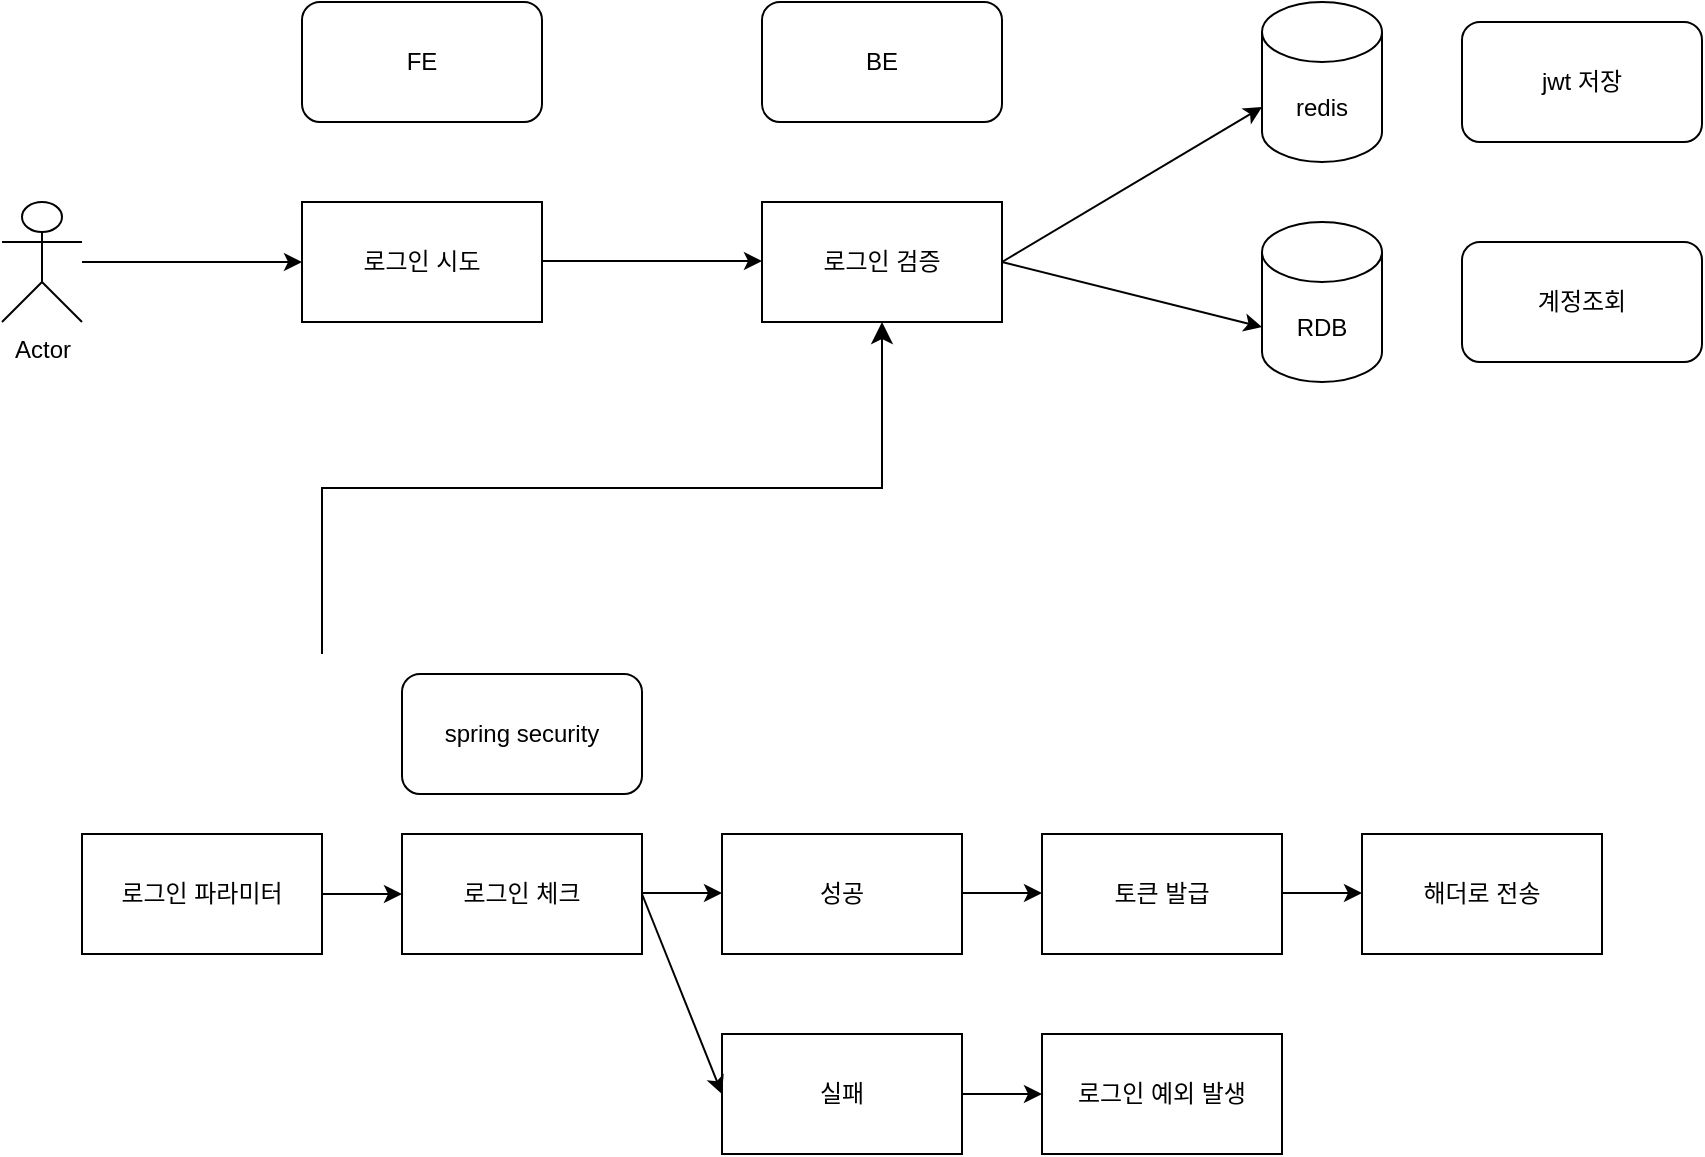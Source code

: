 <mxfile version="23.1.1" type="github">
  <diagram id="C5RBs43oDa-KdzZeNtuy" name="Page-1">
    <mxGraphModel dx="1386" dy="913" grid="1" gridSize="10" guides="1" tooltips="1" connect="1" arrows="1" fold="1" page="1" pageScale="1" pageWidth="1169" pageHeight="827" math="0" shadow="0">
      <root>
        <mxCell id="WIyWlLk6GJQsqaUBKTNV-0" />
        <mxCell id="WIyWlLk6GJQsqaUBKTNV-1" parent="WIyWlLk6GJQsqaUBKTNV-0" />
        <mxCell id="8GiJINHcV0jm0DNlGFCi-0" value="Actor" style="shape=umlActor;verticalLabelPosition=bottom;verticalAlign=top;html=1;outlineConnect=0;" vertex="1" parent="WIyWlLk6GJQsqaUBKTNV-1">
          <mxGeometry x="40" y="164" width="40" height="60" as="geometry" />
        </mxCell>
        <mxCell id="8GiJINHcV0jm0DNlGFCi-1" value="로그인 시도" style="rounded=0;whiteSpace=wrap;html=1;" vertex="1" parent="WIyWlLk6GJQsqaUBKTNV-1">
          <mxGeometry x="190" y="164" width="120" height="60" as="geometry" />
        </mxCell>
        <mxCell id="8GiJINHcV0jm0DNlGFCi-2" value="로그인 검증" style="rounded=0;whiteSpace=wrap;html=1;" vertex="1" parent="WIyWlLk6GJQsqaUBKTNV-1">
          <mxGeometry x="420" y="164" width="120" height="60" as="geometry" />
        </mxCell>
        <mxCell id="8GiJINHcV0jm0DNlGFCi-6" value="FE" style="rounded=1;whiteSpace=wrap;html=1;" vertex="1" parent="WIyWlLk6GJQsqaUBKTNV-1">
          <mxGeometry x="190" y="64" width="120" height="60" as="geometry" />
        </mxCell>
        <mxCell id="8GiJINHcV0jm0DNlGFCi-7" value="BE" style="rounded=1;whiteSpace=wrap;html=1;" vertex="1" parent="WIyWlLk6GJQsqaUBKTNV-1">
          <mxGeometry x="420" y="64" width="120" height="60" as="geometry" />
        </mxCell>
        <mxCell id="8GiJINHcV0jm0DNlGFCi-8" value="redis" style="shape=cylinder3;whiteSpace=wrap;html=1;boundedLbl=1;backgroundOutline=1;size=15;" vertex="1" parent="WIyWlLk6GJQsqaUBKTNV-1">
          <mxGeometry x="670" y="64" width="60" height="80" as="geometry" />
        </mxCell>
        <mxCell id="8GiJINHcV0jm0DNlGFCi-9" value="RDB" style="shape=cylinder3;whiteSpace=wrap;html=1;boundedLbl=1;backgroundOutline=1;size=15;" vertex="1" parent="WIyWlLk6GJQsqaUBKTNV-1">
          <mxGeometry x="670" y="174" width="60" height="80" as="geometry" />
        </mxCell>
        <mxCell id="8GiJINHcV0jm0DNlGFCi-12" value="" style="endArrow=classic;html=1;rounded=0;entryX=0;entryY=0.5;entryDx=0;entryDy=0;" edge="1" parent="WIyWlLk6GJQsqaUBKTNV-1" source="8GiJINHcV0jm0DNlGFCi-0" target="8GiJINHcV0jm0DNlGFCi-1">
          <mxGeometry width="50" height="50" relative="1" as="geometry">
            <mxPoint x="530" y="334" as="sourcePoint" />
            <mxPoint x="580" y="284" as="targetPoint" />
          </mxGeometry>
        </mxCell>
        <mxCell id="8GiJINHcV0jm0DNlGFCi-13" value="" style="endArrow=classic;html=1;rounded=0;entryX=0;entryY=0.5;entryDx=0;entryDy=0;" edge="1" parent="WIyWlLk6GJQsqaUBKTNV-1">
          <mxGeometry width="50" height="50" relative="1" as="geometry">
            <mxPoint x="310" y="193.5" as="sourcePoint" />
            <mxPoint x="420" y="193.5" as="targetPoint" />
            <Array as="points">
              <mxPoint x="360" y="193.5" />
            </Array>
          </mxGeometry>
        </mxCell>
        <mxCell id="8GiJINHcV0jm0DNlGFCi-18" value="" style="endArrow=classic;html=1;rounded=0;exitX=1;exitY=0.5;exitDx=0;exitDy=0;entryX=0;entryY=0;entryDx=0;entryDy=52.5;entryPerimeter=0;" edge="1" parent="WIyWlLk6GJQsqaUBKTNV-1" source="8GiJINHcV0jm0DNlGFCi-2" target="8GiJINHcV0jm0DNlGFCi-9">
          <mxGeometry width="50" height="50" relative="1" as="geometry">
            <mxPoint x="530" y="350" as="sourcePoint" />
            <mxPoint x="580" y="300" as="targetPoint" />
          </mxGeometry>
        </mxCell>
        <mxCell id="8GiJINHcV0jm0DNlGFCi-19" value="" style="endArrow=classic;html=1;rounded=0;entryX=0;entryY=0;entryDx=0;entryDy=52.5;entryPerimeter=0;exitX=1;exitY=0.5;exitDx=0;exitDy=0;" edge="1" parent="WIyWlLk6GJQsqaUBKTNV-1" source="8GiJINHcV0jm0DNlGFCi-2" target="8GiJINHcV0jm0DNlGFCi-8">
          <mxGeometry width="50" height="50" relative="1" as="geometry">
            <mxPoint x="540" y="100" as="sourcePoint" />
            <mxPoint x="590" y="50" as="targetPoint" />
          </mxGeometry>
        </mxCell>
        <mxCell id="8GiJINHcV0jm0DNlGFCi-20" value="jwt 저장" style="rounded=1;whiteSpace=wrap;html=1;" vertex="1" parent="WIyWlLk6GJQsqaUBKTNV-1">
          <mxGeometry x="770" y="74" width="120" height="60" as="geometry" />
        </mxCell>
        <mxCell id="8GiJINHcV0jm0DNlGFCi-21" value="계정조회" style="rounded=1;whiteSpace=wrap;html=1;" vertex="1" parent="WIyWlLk6GJQsqaUBKTNV-1">
          <mxGeometry x="770" y="184" width="120" height="60" as="geometry" />
        </mxCell>
        <mxCell id="8GiJINHcV0jm0DNlGFCi-22" value="" style="edgeStyle=elbowEdgeStyle;elbow=vertical;endArrow=classic;html=1;curved=0;rounded=0;endSize=8;startSize=8;" edge="1" parent="WIyWlLk6GJQsqaUBKTNV-1">
          <mxGeometry width="50" height="50" relative="1" as="geometry">
            <mxPoint x="200" y="390" as="sourcePoint" />
            <mxPoint x="480" y="224" as="targetPoint" />
          </mxGeometry>
        </mxCell>
        <mxCell id="8GiJINHcV0jm0DNlGFCi-23" value="로그인 파라미터" style="rounded=0;whiteSpace=wrap;html=1;" vertex="1" parent="WIyWlLk6GJQsqaUBKTNV-1">
          <mxGeometry x="80" y="480" width="120" height="60" as="geometry" />
        </mxCell>
        <mxCell id="8GiJINHcV0jm0DNlGFCi-24" value="로그인 체크" style="rounded=0;whiteSpace=wrap;html=1;" vertex="1" parent="WIyWlLk6GJQsqaUBKTNV-1">
          <mxGeometry x="240" y="480" width="120" height="60" as="geometry" />
        </mxCell>
        <mxCell id="8GiJINHcV0jm0DNlGFCi-25" value="spring security" style="rounded=1;whiteSpace=wrap;html=1;" vertex="1" parent="WIyWlLk6GJQsqaUBKTNV-1">
          <mxGeometry x="240" y="400" width="120" height="60" as="geometry" />
        </mxCell>
        <mxCell id="8GiJINHcV0jm0DNlGFCi-26" value="성공" style="rounded=0;whiteSpace=wrap;html=1;" vertex="1" parent="WIyWlLk6GJQsqaUBKTNV-1">
          <mxGeometry x="400" y="480" width="120" height="60" as="geometry" />
        </mxCell>
        <mxCell id="8GiJINHcV0jm0DNlGFCi-27" value="실패" style="rounded=0;whiteSpace=wrap;html=1;" vertex="1" parent="WIyWlLk6GJQsqaUBKTNV-1">
          <mxGeometry x="400" y="580" width="120" height="60" as="geometry" />
        </mxCell>
        <mxCell id="8GiJINHcV0jm0DNlGFCi-28" value="" style="endArrow=classic;html=1;rounded=0;entryX=0;entryY=0.5;entryDx=0;entryDy=0;" edge="1" parent="WIyWlLk6GJQsqaUBKTNV-1" target="8GiJINHcV0jm0DNlGFCi-24">
          <mxGeometry width="50" height="50" relative="1" as="geometry">
            <mxPoint x="200" y="510" as="sourcePoint" />
            <mxPoint x="250" y="460" as="targetPoint" />
          </mxGeometry>
        </mxCell>
        <mxCell id="8GiJINHcV0jm0DNlGFCi-29" value="" style="endArrow=classic;html=1;rounded=0;" edge="1" parent="WIyWlLk6GJQsqaUBKTNV-1">
          <mxGeometry width="50" height="50" relative="1" as="geometry">
            <mxPoint x="360" y="509.5" as="sourcePoint" />
            <mxPoint x="400" y="509.5" as="targetPoint" />
          </mxGeometry>
        </mxCell>
        <mxCell id="8GiJINHcV0jm0DNlGFCi-30" value="" style="endArrow=classic;html=1;rounded=0;exitX=1;exitY=0.5;exitDx=0;exitDy=0;entryX=0;entryY=0.5;entryDx=0;entryDy=0;" edge="1" parent="WIyWlLk6GJQsqaUBKTNV-1" source="8GiJINHcV0jm0DNlGFCi-24" target="8GiJINHcV0jm0DNlGFCi-27">
          <mxGeometry width="50" height="50" relative="1" as="geometry">
            <mxPoint x="530" y="660" as="sourcePoint" />
            <mxPoint x="580" y="610" as="targetPoint" />
          </mxGeometry>
        </mxCell>
        <mxCell id="8GiJINHcV0jm0DNlGFCi-31" value="토큰 발급" style="rounded=0;whiteSpace=wrap;html=1;" vertex="1" parent="WIyWlLk6GJQsqaUBKTNV-1">
          <mxGeometry x="560" y="480" width="120" height="60" as="geometry" />
        </mxCell>
        <mxCell id="8GiJINHcV0jm0DNlGFCi-32" value="" style="endArrow=classic;html=1;rounded=0;" edge="1" parent="WIyWlLk6GJQsqaUBKTNV-1">
          <mxGeometry width="50" height="50" relative="1" as="geometry">
            <mxPoint x="520" y="509.5" as="sourcePoint" />
            <mxPoint x="560" y="509.5" as="targetPoint" />
          </mxGeometry>
        </mxCell>
        <mxCell id="8GiJINHcV0jm0DNlGFCi-33" value="로그인 예외 발생" style="rounded=0;whiteSpace=wrap;html=1;" vertex="1" parent="WIyWlLk6GJQsqaUBKTNV-1">
          <mxGeometry x="560" y="580" width="120" height="60" as="geometry" />
        </mxCell>
        <mxCell id="8GiJINHcV0jm0DNlGFCi-34" value="" style="endArrow=classic;html=1;rounded=0;exitX=1;exitY=0.5;exitDx=0;exitDy=0;" edge="1" parent="WIyWlLk6GJQsqaUBKTNV-1" source="8GiJINHcV0jm0DNlGFCi-27">
          <mxGeometry width="50" height="50" relative="1" as="geometry">
            <mxPoint x="530" y="660" as="sourcePoint" />
            <mxPoint x="560" y="610" as="targetPoint" />
          </mxGeometry>
        </mxCell>
        <mxCell id="8GiJINHcV0jm0DNlGFCi-35" value="해더로 전송" style="rounded=0;whiteSpace=wrap;html=1;" vertex="1" parent="WIyWlLk6GJQsqaUBKTNV-1">
          <mxGeometry x="720" y="480" width="120" height="60" as="geometry" />
        </mxCell>
        <mxCell id="8GiJINHcV0jm0DNlGFCi-36" value="" style="endArrow=classic;html=1;rounded=0;" edge="1" parent="WIyWlLk6GJQsqaUBKTNV-1">
          <mxGeometry width="50" height="50" relative="1" as="geometry">
            <mxPoint x="680" y="509.5" as="sourcePoint" />
            <mxPoint x="720" y="509.5" as="targetPoint" />
          </mxGeometry>
        </mxCell>
      </root>
    </mxGraphModel>
  </diagram>
</mxfile>

